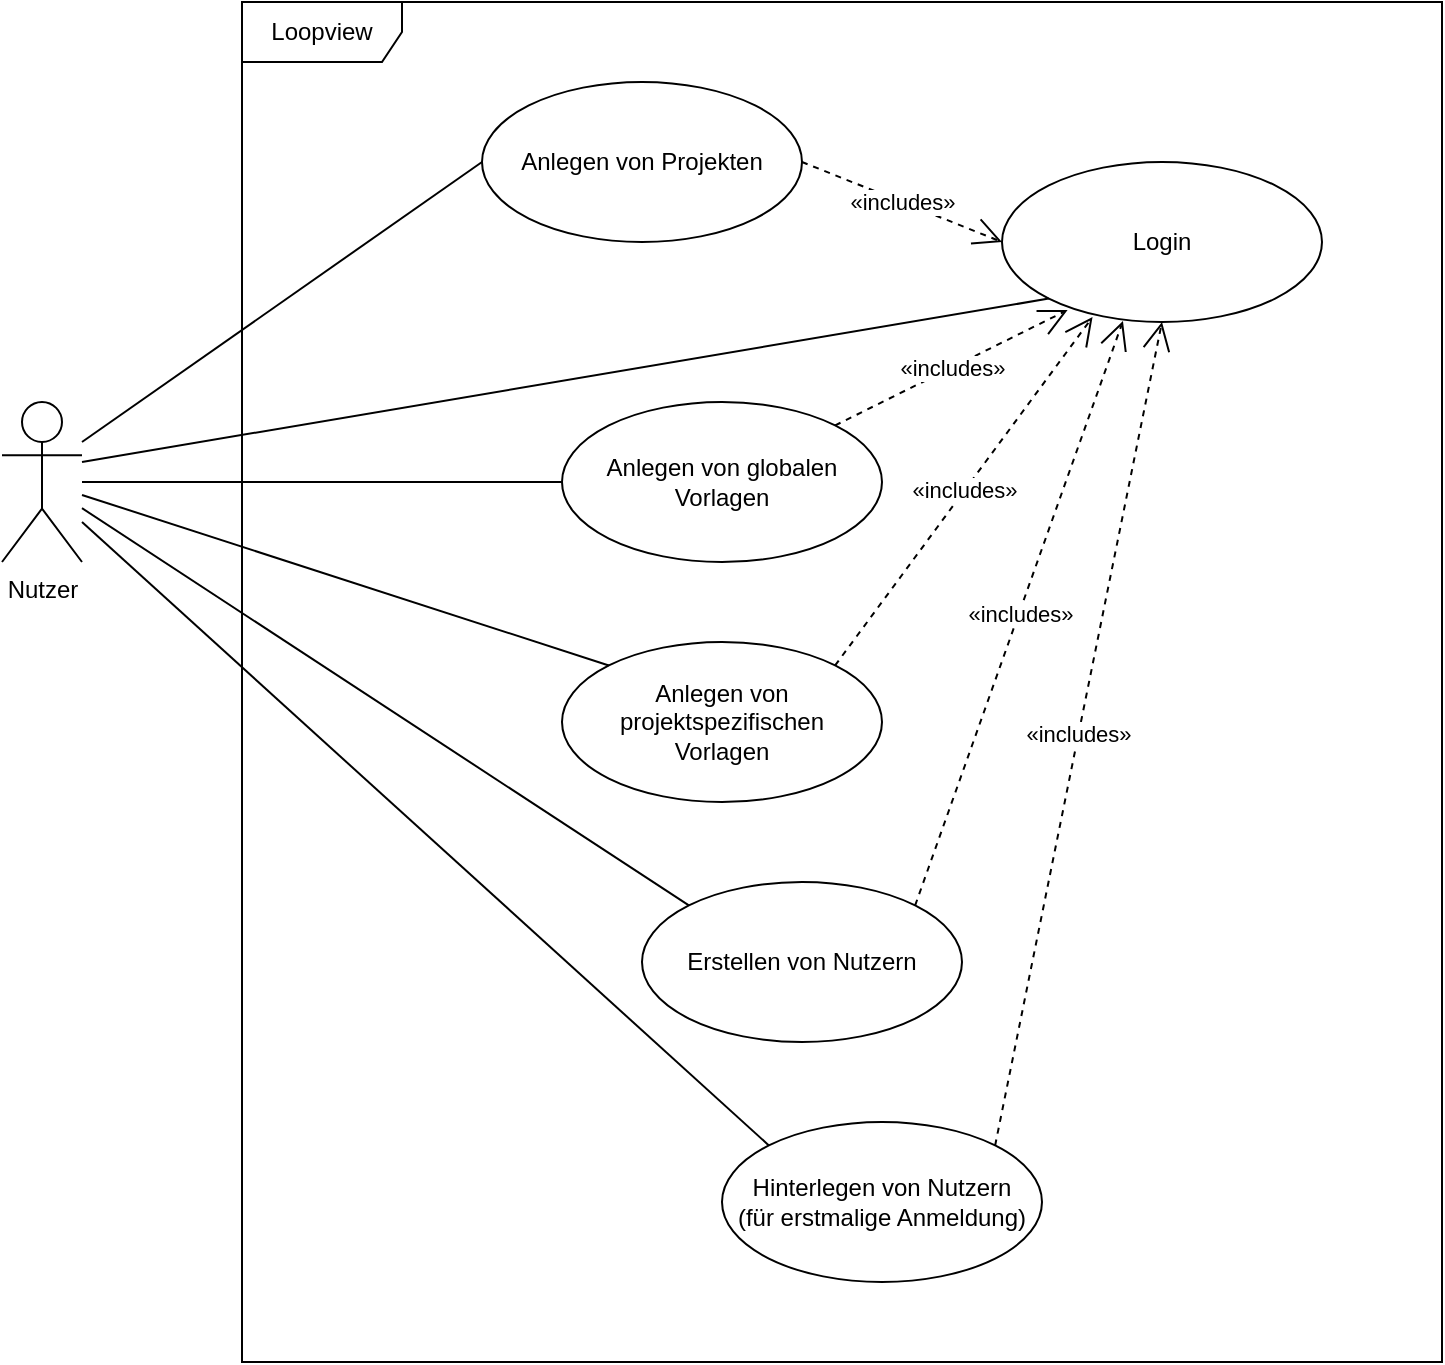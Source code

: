 <mxfile version="15.7.3" type="device"><diagram id="-wViMnis5RYNKBnOUbPm" name="Seite-1"><mxGraphModel dx="763" dy="677" grid="1" gridSize="10" guides="1" tooltips="1" connect="1" arrows="1" fold="1" page="1" pageScale="1" pageWidth="827" pageHeight="1169" math="0" shadow="0"><root><mxCell id="0"/><mxCell id="1" parent="0"/><mxCell id="EL_PDC8cYzIs1jLhRt-x-1" value="Nutzer" style="shape=umlActor;verticalLabelPosition=bottom;verticalAlign=top;html=1;" vertex="1" parent="1"><mxGeometry x="40" y="360" width="40" height="80" as="geometry"/></mxCell><mxCell id="EL_PDC8cYzIs1jLhRt-x-5" value="Loopview" style="shape=umlFrame;whiteSpace=wrap;html=1;width=80;height=30;" vertex="1" parent="1"><mxGeometry x="160" y="160" width="600" height="680" as="geometry"/></mxCell><mxCell id="EL_PDC8cYzIs1jLhRt-x-6" value="Anlegen von Projekten" style="ellipse;whiteSpace=wrap;html=1;" vertex="1" parent="1"><mxGeometry x="280" y="200" width="160" height="80" as="geometry"/></mxCell><mxCell id="EL_PDC8cYzIs1jLhRt-x-7" value="Login" style="ellipse;whiteSpace=wrap;html=1;" vertex="1" parent="1"><mxGeometry x="540" y="240" width="160" height="80" as="geometry"/></mxCell><mxCell id="EL_PDC8cYzIs1jLhRt-x-8" value="Anlegen von globalen Vorlagen" style="ellipse;whiteSpace=wrap;html=1;" vertex="1" parent="1"><mxGeometry x="320" y="360" width="160" height="80" as="geometry"/></mxCell><mxCell id="EL_PDC8cYzIs1jLhRt-x-9" value="Anlegen von projektspezifischen &lt;br&gt;Vorlagen" style="ellipse;whiteSpace=wrap;html=1;" vertex="1" parent="1"><mxGeometry x="320" y="480" width="160" height="80" as="geometry"/></mxCell><mxCell id="EL_PDC8cYzIs1jLhRt-x-10" value="Erstellen von Nutzern" style="ellipse;whiteSpace=wrap;html=1;" vertex="1" parent="1"><mxGeometry x="360" y="600" width="160" height="80" as="geometry"/></mxCell><mxCell id="EL_PDC8cYzIs1jLhRt-x-11" value="Hinterlegen von Nutzern&lt;br&gt;(für erstmalige Anmeldung)" style="ellipse;whiteSpace=wrap;html=1;" vertex="1" parent="1"><mxGeometry x="400" y="720" width="160" height="80" as="geometry"/></mxCell><mxCell id="EL_PDC8cYzIs1jLhRt-x-14" value="" style="endArrow=none;html=1;rounded=0;entryX=0;entryY=0.5;entryDx=0;entryDy=0;" edge="1" parent="1" target="EL_PDC8cYzIs1jLhRt-x-6"><mxGeometry relative="1" as="geometry"><mxPoint x="80" y="380" as="sourcePoint"/><mxPoint x="190" y="250" as="targetPoint"/></mxGeometry></mxCell><mxCell id="EL_PDC8cYzIs1jLhRt-x-15" value="" style="endArrow=none;html=1;rounded=0;entryX=0;entryY=0.5;entryDx=0;entryDy=0;" edge="1" parent="1" source="EL_PDC8cYzIs1jLhRt-x-1" target="EL_PDC8cYzIs1jLhRt-x-8"><mxGeometry relative="1" as="geometry"><mxPoint x="210" y="399.66" as="sourcePoint"/><mxPoint x="370" y="399.66" as="targetPoint"/></mxGeometry></mxCell><mxCell id="EL_PDC8cYzIs1jLhRt-x-16" value="" style="endArrow=none;html=1;rounded=0;entryX=0;entryY=1;entryDx=0;entryDy=0;" edge="1" parent="1" target="EL_PDC8cYzIs1jLhRt-x-7"><mxGeometry relative="1" as="geometry"><mxPoint x="80" y="390" as="sourcePoint"/><mxPoint x="340" y="340" as="targetPoint"/></mxGeometry></mxCell><mxCell id="EL_PDC8cYzIs1jLhRt-x-17" value="" style="endArrow=none;html=1;rounded=0;entryX=0;entryY=0;entryDx=0;entryDy=0;" edge="1" parent="1" source="EL_PDC8cYzIs1jLhRt-x-1" target="EL_PDC8cYzIs1jLhRt-x-10"><mxGeometry relative="1" as="geometry"><mxPoint x="280" y="440" as="sourcePoint"/><mxPoint x="440" y="440" as="targetPoint"/></mxGeometry></mxCell><mxCell id="EL_PDC8cYzIs1jLhRt-x-18" value="" style="endArrow=none;html=1;rounded=0;entryX=0;entryY=0;entryDx=0;entryDy=0;" edge="1" parent="1" target="EL_PDC8cYzIs1jLhRt-x-11"><mxGeometry relative="1" as="geometry"><mxPoint x="80" y="420" as="sourcePoint"/><mxPoint x="440" y="440" as="targetPoint"/></mxGeometry></mxCell><mxCell id="EL_PDC8cYzIs1jLhRt-x-19" value="" style="endArrow=none;html=1;rounded=0;entryX=0;entryY=0;entryDx=0;entryDy=0;" edge="1" parent="1" source="EL_PDC8cYzIs1jLhRt-x-1" target="EL_PDC8cYzIs1jLhRt-x-9"><mxGeometry relative="1" as="geometry"><mxPoint x="280" y="440" as="sourcePoint"/><mxPoint x="440" y="440" as="targetPoint"/></mxGeometry></mxCell><mxCell id="EL_PDC8cYzIs1jLhRt-x-20" value="«includes»" style="endArrow=open;endSize=12;dashed=1;html=1;rounded=0;entryX=0;entryY=0.5;entryDx=0;entryDy=0;exitX=1;exitY=0.5;exitDx=0;exitDy=0;" edge="1" parent="1" source="EL_PDC8cYzIs1jLhRt-x-6" target="EL_PDC8cYzIs1jLhRt-x-7"><mxGeometry width="160" relative="1" as="geometry"><mxPoint x="440" y="220" as="sourcePoint"/><mxPoint x="600" y="220" as="targetPoint"/></mxGeometry></mxCell><mxCell id="EL_PDC8cYzIs1jLhRt-x-21" value="«includes»" style="endArrow=open;endSize=12;dashed=1;html=1;rounded=0;entryX=0.205;entryY=0.925;entryDx=0;entryDy=0;exitX=1;exitY=0;exitDx=0;exitDy=0;entryPerimeter=0;" edge="1" parent="1" source="EL_PDC8cYzIs1jLhRt-x-8" target="EL_PDC8cYzIs1jLhRt-x-7"><mxGeometry width="160" relative="1" as="geometry"><mxPoint x="550.0" y="390.0" as="sourcePoint"/><mxPoint x="670" y="430.0" as="targetPoint"/></mxGeometry></mxCell><mxCell id="EL_PDC8cYzIs1jLhRt-x-22" value="«includes»" style="endArrow=open;endSize=12;dashed=1;html=1;rounded=0;entryX=0.283;entryY=0.969;entryDx=0;entryDy=0;exitX=1;exitY=0;exitDx=0;exitDy=0;entryPerimeter=0;" edge="1" parent="1" source="EL_PDC8cYzIs1jLhRt-x-9" target="EL_PDC8cYzIs1jLhRt-x-7"><mxGeometry width="160" relative="1" as="geometry"><mxPoint x="540.0" y="460.0" as="sourcePoint"/><mxPoint x="660" y="500.0" as="targetPoint"/></mxGeometry></mxCell><mxCell id="EL_PDC8cYzIs1jLhRt-x-23" value="«includes»" style="endArrow=open;endSize=12;dashed=1;html=1;rounded=0;entryX=0.378;entryY=0.994;entryDx=0;entryDy=0;exitX=1;exitY=0;exitDx=0;exitDy=0;entryPerimeter=0;" edge="1" parent="1" source="EL_PDC8cYzIs1jLhRt-x-10" target="EL_PDC8cYzIs1jLhRt-x-7"><mxGeometry width="160" relative="1" as="geometry"><mxPoint x="479.999" y="559.996" as="sourcePoint"/><mxPoint x="617.67" y="380.28" as="targetPoint"/></mxGeometry></mxCell><mxCell id="EL_PDC8cYzIs1jLhRt-x-24" value="«includes»" style="endArrow=open;endSize=12;dashed=1;html=1;rounded=0;entryX=0.5;entryY=1;entryDx=0;entryDy=0;exitX=1;exitY=0;exitDx=0;exitDy=0;" edge="1" parent="1" source="EL_PDC8cYzIs1jLhRt-x-11" target="EL_PDC8cYzIs1jLhRt-x-7"><mxGeometry width="160" relative="1" as="geometry"><mxPoint x="539.999" y="684.196" as="sourcePoint"/><mxPoint x="650.15" y="390" as="targetPoint"/></mxGeometry></mxCell></root></mxGraphModel></diagram></mxfile>